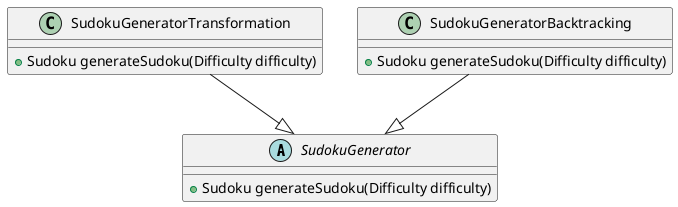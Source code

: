 @startuml
abstract class SudokuGenerator {
   + Sudoku generateSudoku(Difficulty difficulty)
}

class SudokuGeneratorTransformation {
    + Sudoku generateSudoku(Difficulty difficulty)
}

class SudokuGeneratorBacktracking {
    + Sudoku generateSudoku(Difficulty difficulty)
}


SudokuGeneratorTransformation --|> SudokuGenerator
SudokuGeneratorBacktracking --|> SudokuGenerator
@enduml